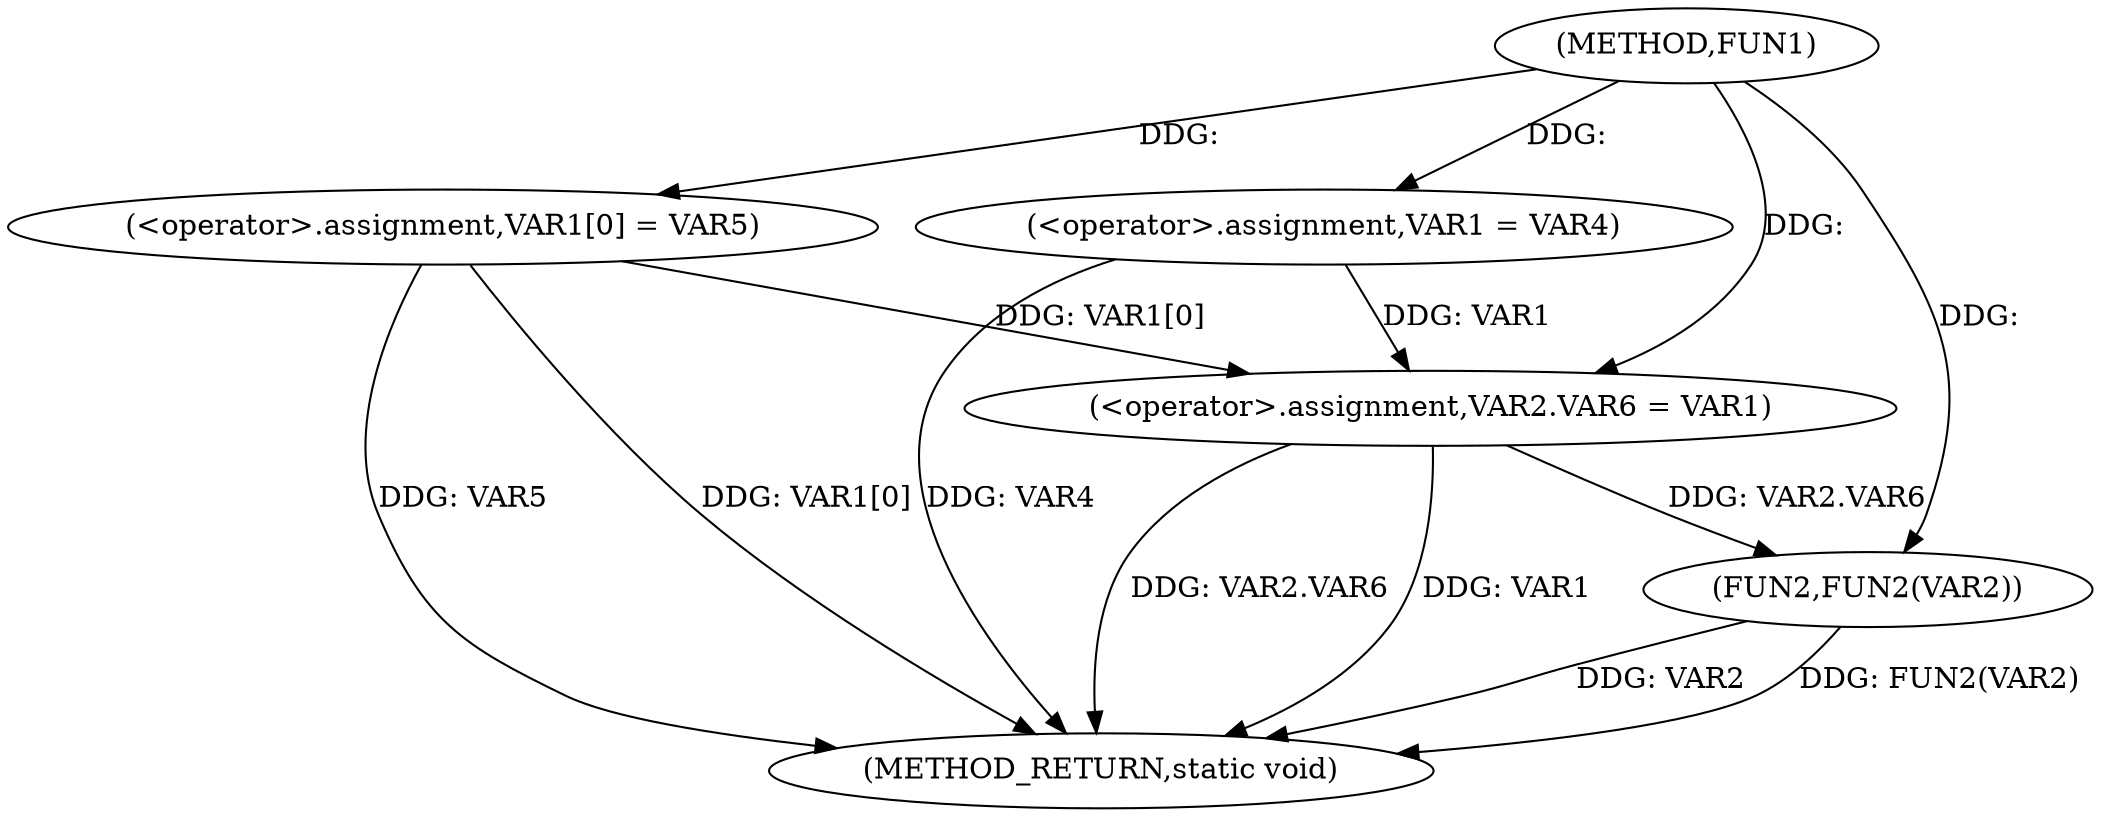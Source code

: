digraph FUN1 {  
"1000100" [label = "(METHOD,FUN1)" ]
"1000121" [label = "(METHOD_RETURN,static void)" ]
"1000106" [label = "(<operator>.assignment,VAR1 = VAR4)" ]
"1000109" [label = "(<operator>.assignment,VAR1[0] = VAR5)" ]
"1000114" [label = "(<operator>.assignment,VAR2.VAR6 = VAR1)" ]
"1000119" [label = "(FUN2,FUN2(VAR2))" ]
  "1000106" -> "1000121"  [ label = "DDG: VAR4"] 
  "1000114" -> "1000121"  [ label = "DDG: VAR2.VAR6"] 
  "1000114" -> "1000121"  [ label = "DDG: VAR1"] 
  "1000119" -> "1000121"  [ label = "DDG: FUN2(VAR2)"] 
  "1000109" -> "1000121"  [ label = "DDG: VAR5"] 
  "1000109" -> "1000121"  [ label = "DDG: VAR1[0]"] 
  "1000119" -> "1000121"  [ label = "DDG: VAR2"] 
  "1000100" -> "1000106"  [ label = "DDG: "] 
  "1000100" -> "1000109"  [ label = "DDG: "] 
  "1000106" -> "1000114"  [ label = "DDG: VAR1"] 
  "1000109" -> "1000114"  [ label = "DDG: VAR1[0]"] 
  "1000100" -> "1000114"  [ label = "DDG: "] 
  "1000114" -> "1000119"  [ label = "DDG: VAR2.VAR6"] 
  "1000100" -> "1000119"  [ label = "DDG: "] 
}

